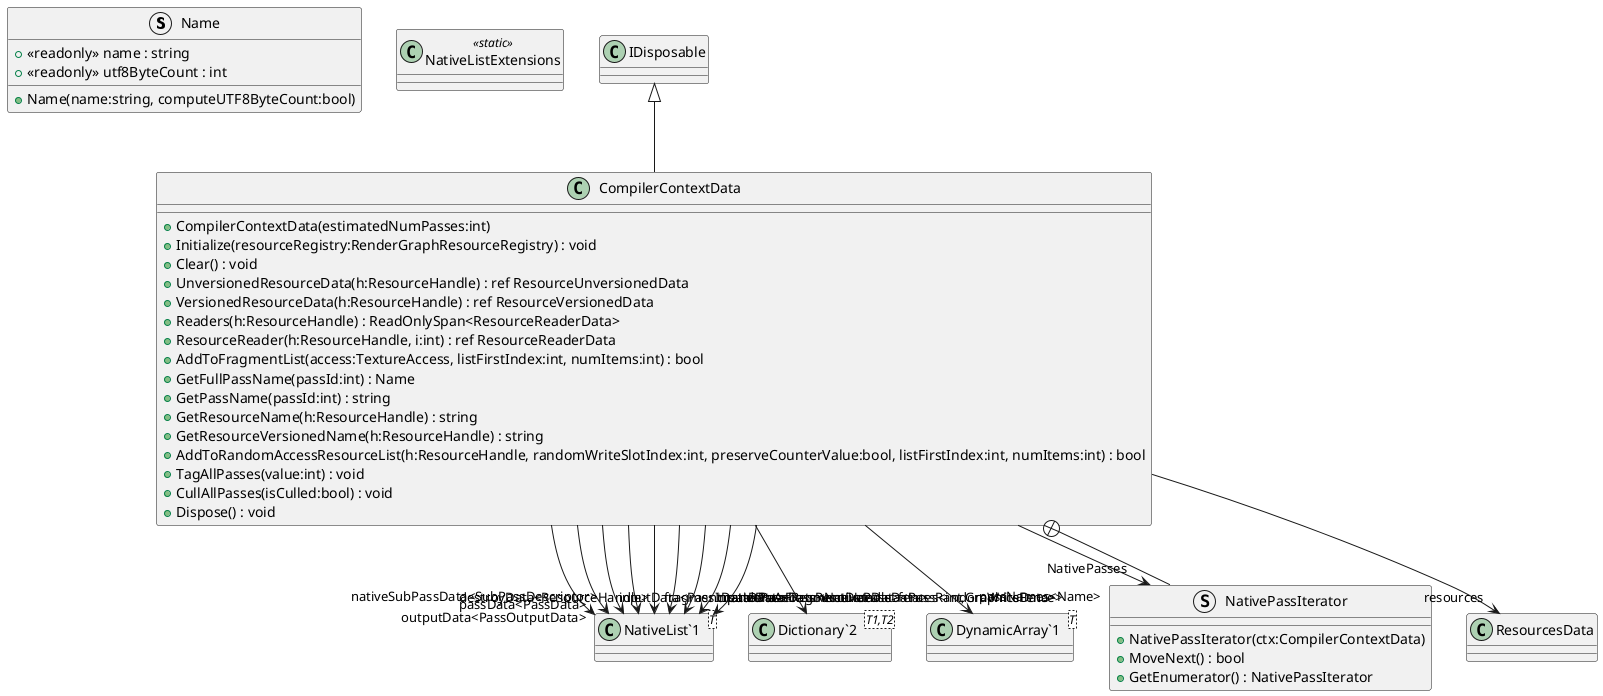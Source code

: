 @startuml
struct Name {
    + <<readonly>> name : string
    + <<readonly>> utf8ByteCount : int
    + Name(name:string, computeUTF8ByteCount:bool)
}
class NativeListExtensions <<static>> {
}
class CompilerContextData {
    + CompilerContextData(estimatedNumPasses:int)
    + Initialize(resourceRegistry:RenderGraphResourceRegistry) : void
    + Clear() : void
    + UnversionedResourceData(h:ResourceHandle) : ref ResourceUnversionedData
    + VersionedResourceData(h:ResourceHandle) : ref ResourceVersionedData
    + Readers(h:ResourceHandle) : ReadOnlySpan<ResourceReaderData>
    + ResourceReader(h:ResourceHandle, i:int) : ref ResourceReaderData
    + AddToFragmentList(access:TextureAccess, listFirstIndex:int, numItems:int) : bool
    + GetFullPassName(passId:int) : Name
    + GetPassName(passId:int) : string
    + GetResourceName(h:ResourceHandle) : string
    + GetResourceVersionedName(h:ResourceHandle) : string
    + AddToRandomAccessResourceList(h:ResourceHandle, randomWriteSlotIndex:int, preserveCounterValue:bool, listFirstIndex:int, numItems:int) : bool
    + TagAllPasses(value:int) : void
    + CullAllPasses(isCulled:bool) : void
    + Dispose() : void
}
class "NativeList`1"<T> {
}
class "Dictionary`2"<T1,T2> {
}
class "DynamicArray`1"<T> {
}
struct NativePassIterator {
    + NativePassIterator(ctx:CompilerContextData)
    + MoveNext() : bool
    + GetEnumerator() : NativePassIterator
}
IDisposable <|-- CompilerContextData
CompilerContextData --> "resources" ResourcesData
CompilerContextData --> "passData<PassData>" "NativeList`1"
CompilerContextData --> "fences<int,GraphicsFence>" "Dictionary`2"
CompilerContextData --> "passNames<Name>" "DynamicArray`1"
CompilerContextData --> "inputData<PassInputData>" "NativeList`1"
CompilerContextData --> "outputData<PassOutputData>" "NativeList`1"
CompilerContextData --> "fragmentData<PassFragmentData>" "NativeList`1"
CompilerContextData --> "createData<ResourceHandle>" "NativeList`1"
CompilerContextData --> "destroyData<ResourceHandle>" "NativeList`1"
CompilerContextData --> "randomAccessResourceData<PassRandomWriteData>" "NativeList`1"
CompilerContextData --> "nativePassData<NativePassData>" "NativeList`1"
CompilerContextData --> "nativeSubPassData<SubPassDescriptor>" "NativeList`1"
CompilerContextData --> "NativePasses" NativePassIterator
CompilerContextData +-- NativePassIterator
@enduml
